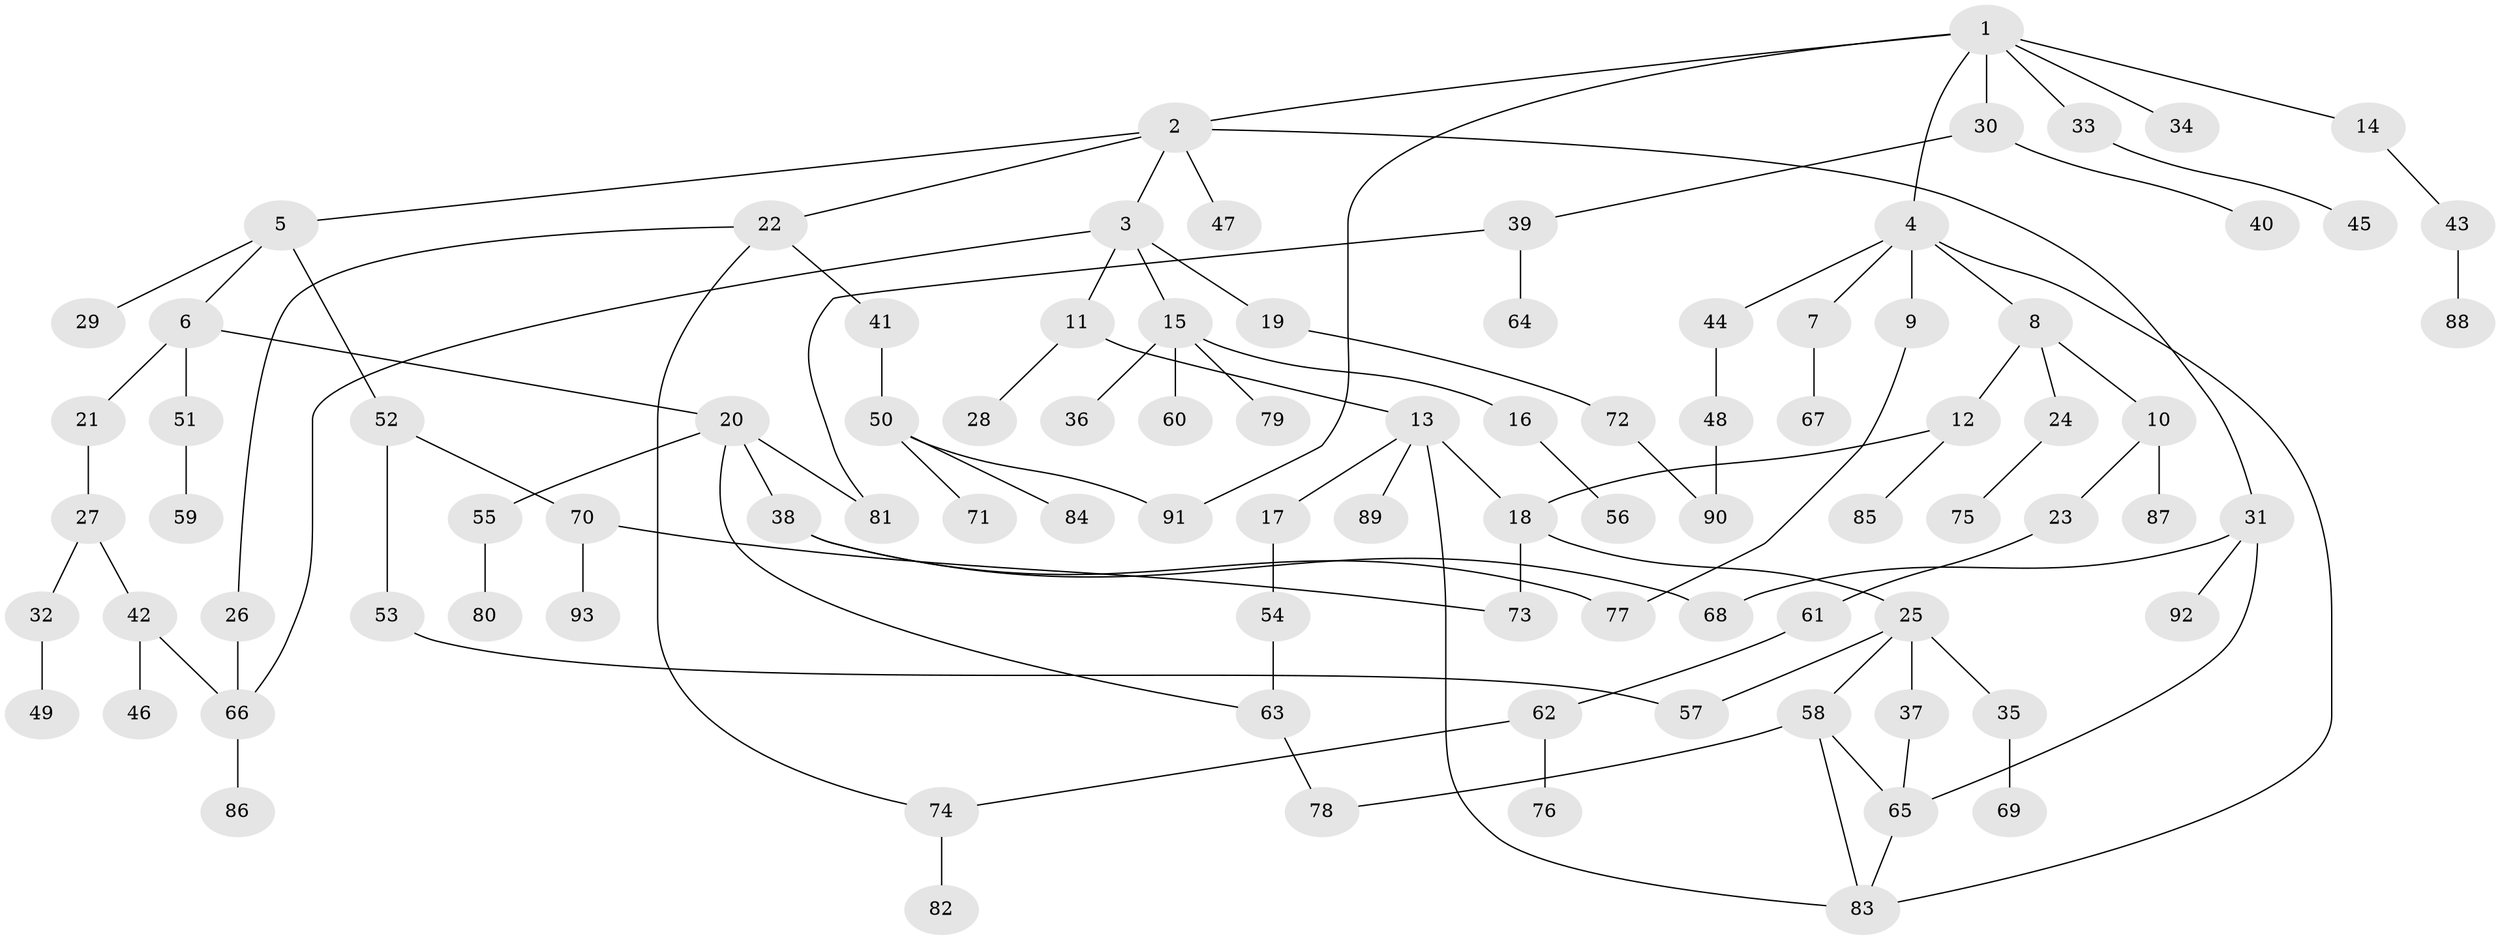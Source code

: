 // coarse degree distribution, {6: 0.030303030303030304, 4: 0.13636363636363635, 5: 0.045454545454545456, 2: 0.4393939393939394, 3: 0.13636363636363635, 1: 0.21212121212121213}
// Generated by graph-tools (version 1.1) at 2025/36/03/04/25 23:36:04]
// undirected, 93 vertices, 110 edges
graph export_dot {
  node [color=gray90,style=filled];
  1;
  2;
  3;
  4;
  5;
  6;
  7;
  8;
  9;
  10;
  11;
  12;
  13;
  14;
  15;
  16;
  17;
  18;
  19;
  20;
  21;
  22;
  23;
  24;
  25;
  26;
  27;
  28;
  29;
  30;
  31;
  32;
  33;
  34;
  35;
  36;
  37;
  38;
  39;
  40;
  41;
  42;
  43;
  44;
  45;
  46;
  47;
  48;
  49;
  50;
  51;
  52;
  53;
  54;
  55;
  56;
  57;
  58;
  59;
  60;
  61;
  62;
  63;
  64;
  65;
  66;
  67;
  68;
  69;
  70;
  71;
  72;
  73;
  74;
  75;
  76;
  77;
  78;
  79;
  80;
  81;
  82;
  83;
  84;
  85;
  86;
  87;
  88;
  89;
  90;
  91;
  92;
  93;
  1 -- 2;
  1 -- 4;
  1 -- 14;
  1 -- 30;
  1 -- 33;
  1 -- 34;
  1 -- 91;
  2 -- 3;
  2 -- 5;
  2 -- 22;
  2 -- 31;
  2 -- 47;
  3 -- 11;
  3 -- 15;
  3 -- 19;
  3 -- 66;
  4 -- 7;
  4 -- 8;
  4 -- 9;
  4 -- 44;
  4 -- 83;
  5 -- 6;
  5 -- 29;
  5 -- 52;
  6 -- 20;
  6 -- 21;
  6 -- 51;
  7 -- 67;
  8 -- 10;
  8 -- 12;
  8 -- 24;
  9 -- 77;
  10 -- 23;
  10 -- 87;
  11 -- 13;
  11 -- 28;
  12 -- 18;
  12 -- 85;
  13 -- 17;
  13 -- 83;
  13 -- 89;
  13 -- 18;
  14 -- 43;
  15 -- 16;
  15 -- 36;
  15 -- 60;
  15 -- 79;
  16 -- 56;
  17 -- 54;
  18 -- 25;
  18 -- 73;
  19 -- 72;
  20 -- 38;
  20 -- 55;
  20 -- 81;
  20 -- 63;
  21 -- 27;
  22 -- 26;
  22 -- 41;
  22 -- 74;
  23 -- 61;
  24 -- 75;
  25 -- 35;
  25 -- 37;
  25 -- 57;
  25 -- 58;
  26 -- 66;
  27 -- 32;
  27 -- 42;
  30 -- 39;
  30 -- 40;
  31 -- 92;
  31 -- 68;
  31 -- 65;
  32 -- 49;
  33 -- 45;
  35 -- 69;
  37 -- 65;
  38 -- 68;
  38 -- 77;
  39 -- 64;
  39 -- 81;
  41 -- 50;
  42 -- 46;
  42 -- 66;
  43 -- 88;
  44 -- 48;
  48 -- 90;
  50 -- 71;
  50 -- 84;
  50 -- 91;
  51 -- 59;
  52 -- 53;
  52 -- 70;
  53 -- 57;
  54 -- 63;
  55 -- 80;
  58 -- 78;
  58 -- 65;
  58 -- 83;
  61 -- 62;
  62 -- 76;
  62 -- 74;
  63 -- 78;
  65 -- 83;
  66 -- 86;
  70 -- 93;
  70 -- 73;
  72 -- 90;
  74 -- 82;
}
